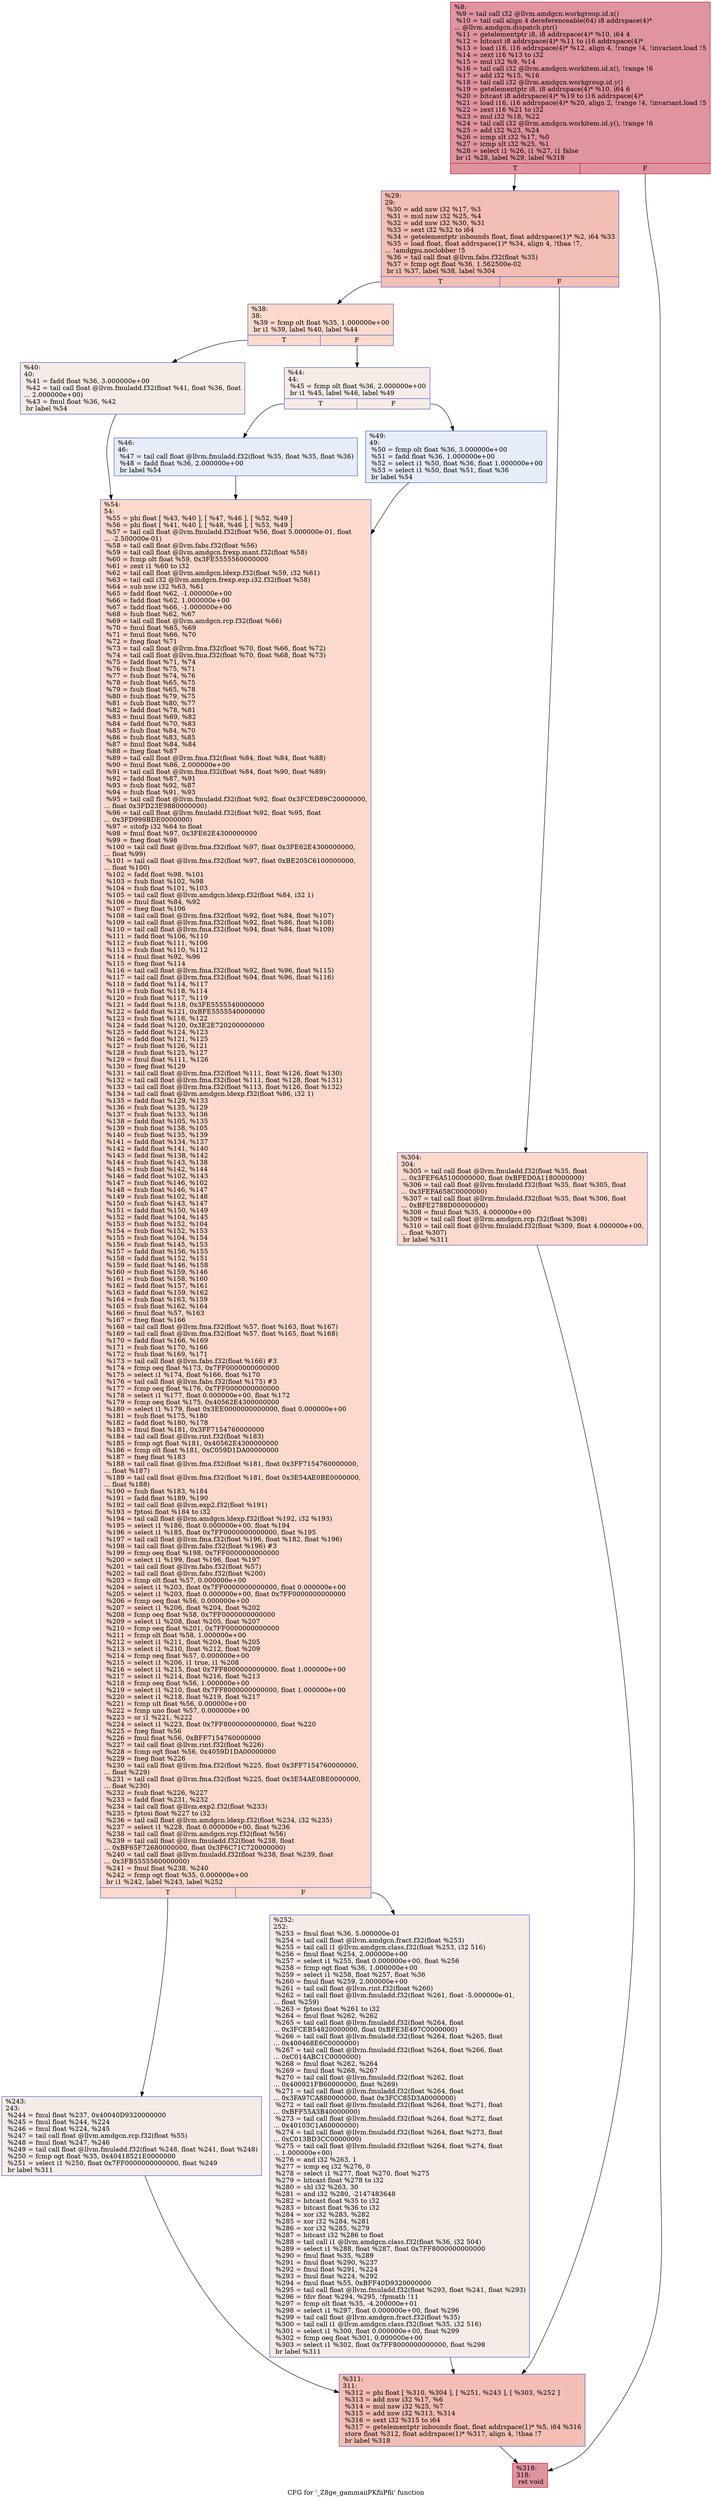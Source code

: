 digraph "CFG for '_Z8ge_gammaiiPKfiiPfii' function" {
	label="CFG for '_Z8ge_gammaiiPKfiiPfii' function";

	Node0x5aa2510 [shape=record,color="#b70d28ff", style=filled, fillcolor="#b70d2870",label="{%8:\l  %9 = tail call i32 @llvm.amdgcn.workgroup.id.x()\l  %10 = tail call align 4 dereferenceable(64) i8 addrspace(4)*\l... @llvm.amdgcn.dispatch.ptr()\l  %11 = getelementptr i8, i8 addrspace(4)* %10, i64 4\l  %12 = bitcast i8 addrspace(4)* %11 to i16 addrspace(4)*\l  %13 = load i16, i16 addrspace(4)* %12, align 4, !range !4, !invariant.load !5\l  %14 = zext i16 %13 to i32\l  %15 = mul i32 %9, %14\l  %16 = tail call i32 @llvm.amdgcn.workitem.id.x(), !range !6\l  %17 = add i32 %15, %16\l  %18 = tail call i32 @llvm.amdgcn.workgroup.id.y()\l  %19 = getelementptr i8, i8 addrspace(4)* %10, i64 6\l  %20 = bitcast i8 addrspace(4)* %19 to i16 addrspace(4)*\l  %21 = load i16, i16 addrspace(4)* %20, align 2, !range !4, !invariant.load !5\l  %22 = zext i16 %21 to i32\l  %23 = mul i32 %18, %22\l  %24 = tail call i32 @llvm.amdgcn.workitem.id.y(), !range !6\l  %25 = add i32 %23, %24\l  %26 = icmp slt i32 %17, %0\l  %27 = icmp slt i32 %25, %1\l  %28 = select i1 %26, i1 %27, i1 false\l  br i1 %28, label %29, label %318\l|{<s0>T|<s1>F}}"];
	Node0x5aa2510:s0 -> Node0x5aa5f50;
	Node0x5aa2510:s1 -> Node0x5aa5fe0;
	Node0x5aa5f50 [shape=record,color="#3d50c3ff", style=filled, fillcolor="#e36c5570",label="{%29:\l29:                                               \l  %30 = add nsw i32 %17, %3\l  %31 = mul nsw i32 %25, %4\l  %32 = add nsw i32 %30, %31\l  %33 = sext i32 %32 to i64\l  %34 = getelementptr inbounds float, float addrspace(1)* %2, i64 %33\l  %35 = load float, float addrspace(1)* %34, align 4, !tbaa !7,\l... !amdgpu.noclobber !5\l  %36 = tail call float @llvm.fabs.f32(float %35)\l  %37 = fcmp ogt float %36, 1.562500e-02\l  br i1 %37, label %38, label %304\l|{<s0>T|<s1>F}}"];
	Node0x5aa5f50:s0 -> Node0x5aa73a0;
	Node0x5aa5f50:s1 -> Node0x5aa7430;
	Node0x5aa73a0 [shape=record,color="#3d50c3ff", style=filled, fillcolor="#f7ac8e70",label="{%38:\l38:                                               \l  %39 = fcmp olt float %35, 1.000000e+00\l  br i1 %39, label %40, label %44\l|{<s0>T|<s1>F}}"];
	Node0x5aa73a0:s0 -> Node0x5aa7600;
	Node0x5aa73a0:s1 -> Node0x5aa7690;
	Node0x5aa7600 [shape=record,color="#3d50c3ff", style=filled, fillcolor="#ead5c970",label="{%40:\l40:                                               \l  %41 = fadd float %36, 3.000000e+00\l  %42 = tail call float @llvm.fmuladd.f32(float %41, float %36, float\l... 2.000000e+00)\l  %43 = fmul float %36, %42\l  br label %54\l}"];
	Node0x5aa7600 -> Node0x5aa7ba0;
	Node0x5aa7690 [shape=record,color="#3d50c3ff", style=filled, fillcolor="#ead5c970",label="{%44:\l44:                                               \l  %45 = fcmp olt float %36, 2.000000e+00\l  br i1 %45, label %46, label %49\l|{<s0>T|<s1>F}}"];
	Node0x5aa7690:s0 -> Node0x5aa7d30;
	Node0x5aa7690:s1 -> Node0x5aa7d80;
	Node0x5aa7d30 [shape=record,color="#3d50c3ff", style=filled, fillcolor="#c7d7f070",label="{%46:\l46:                                               \l  %47 = tail call float @llvm.fmuladd.f32(float %35, float %35, float %36)\l  %48 = fadd float %36, 2.000000e+00\l  br label %54\l}"];
	Node0x5aa7d30 -> Node0x5aa7ba0;
	Node0x5aa7d80 [shape=record,color="#3d50c3ff", style=filled, fillcolor="#c7d7f070",label="{%49:\l49:                                               \l  %50 = fcmp olt float %36, 3.000000e+00\l  %51 = fadd float %36, 1.000000e+00\l  %52 = select i1 %50, float %36, float 1.000000e+00\l  %53 = select i1 %50, float %51, float %36\l  br label %54\l}"];
	Node0x5aa7d80 -> Node0x5aa7ba0;
	Node0x5aa7ba0 [shape=record,color="#3d50c3ff", style=filled, fillcolor="#f7ac8e70",label="{%54:\l54:                                               \l  %55 = phi float [ %43, %40 ], [ %47, %46 ], [ %52, %49 ]\l  %56 = phi float [ %41, %40 ], [ %48, %46 ], [ %53, %49 ]\l  %57 = tail call float @llvm.fmuladd.f32(float %56, float 5.000000e-01, float\l... -2.500000e-01)\l  %58 = tail call float @llvm.fabs.f32(float %56)\l  %59 = tail call float @llvm.amdgcn.frexp.mant.f32(float %58)\l  %60 = fcmp olt float %59, 0x3FE5555560000000\l  %61 = zext i1 %60 to i32\l  %62 = tail call float @llvm.amdgcn.ldexp.f32(float %59, i32 %61)\l  %63 = tail call i32 @llvm.amdgcn.frexp.exp.i32.f32(float %58)\l  %64 = sub nsw i32 %63, %61\l  %65 = fadd float %62, -1.000000e+00\l  %66 = fadd float %62, 1.000000e+00\l  %67 = fadd float %66, -1.000000e+00\l  %68 = fsub float %62, %67\l  %69 = tail call float @llvm.amdgcn.rcp.f32(float %66)\l  %70 = fmul float %65, %69\l  %71 = fmul float %66, %70\l  %72 = fneg float %71\l  %73 = tail call float @llvm.fma.f32(float %70, float %66, float %72)\l  %74 = tail call float @llvm.fma.f32(float %70, float %68, float %73)\l  %75 = fadd float %71, %74\l  %76 = fsub float %75, %71\l  %77 = fsub float %74, %76\l  %78 = fsub float %65, %75\l  %79 = fsub float %65, %78\l  %80 = fsub float %79, %75\l  %81 = fsub float %80, %77\l  %82 = fadd float %78, %81\l  %83 = fmul float %69, %82\l  %84 = fadd float %70, %83\l  %85 = fsub float %84, %70\l  %86 = fsub float %83, %85\l  %87 = fmul float %84, %84\l  %88 = fneg float %87\l  %89 = tail call float @llvm.fma.f32(float %84, float %84, float %88)\l  %90 = fmul float %86, 2.000000e+00\l  %91 = tail call float @llvm.fma.f32(float %84, float %90, float %89)\l  %92 = fadd float %87, %91\l  %93 = fsub float %92, %87\l  %94 = fsub float %91, %93\l  %95 = tail call float @llvm.fmuladd.f32(float %92, float 0x3FCED89C20000000,\l... float 0x3FD23E9880000000)\l  %96 = tail call float @llvm.fmuladd.f32(float %92, float %95, float\l... 0x3FD999BDE0000000)\l  %97 = sitofp i32 %64 to float\l  %98 = fmul float %97, 0x3FE62E4300000000\l  %99 = fneg float %98\l  %100 = tail call float @llvm.fma.f32(float %97, float 0x3FE62E4300000000,\l... float %99)\l  %101 = tail call float @llvm.fma.f32(float %97, float 0xBE205C6100000000,\l... float %100)\l  %102 = fadd float %98, %101\l  %103 = fsub float %102, %98\l  %104 = fsub float %101, %103\l  %105 = tail call float @llvm.amdgcn.ldexp.f32(float %84, i32 1)\l  %106 = fmul float %84, %92\l  %107 = fneg float %106\l  %108 = tail call float @llvm.fma.f32(float %92, float %84, float %107)\l  %109 = tail call float @llvm.fma.f32(float %92, float %86, float %108)\l  %110 = tail call float @llvm.fma.f32(float %94, float %84, float %109)\l  %111 = fadd float %106, %110\l  %112 = fsub float %111, %106\l  %113 = fsub float %110, %112\l  %114 = fmul float %92, %96\l  %115 = fneg float %114\l  %116 = tail call float @llvm.fma.f32(float %92, float %96, float %115)\l  %117 = tail call float @llvm.fma.f32(float %94, float %96, float %116)\l  %118 = fadd float %114, %117\l  %119 = fsub float %118, %114\l  %120 = fsub float %117, %119\l  %121 = fadd float %118, 0x3FE5555540000000\l  %122 = fadd float %121, 0xBFE5555540000000\l  %123 = fsub float %118, %122\l  %124 = fadd float %120, 0x3E2E720200000000\l  %125 = fadd float %124, %123\l  %126 = fadd float %121, %125\l  %127 = fsub float %126, %121\l  %128 = fsub float %125, %127\l  %129 = fmul float %111, %126\l  %130 = fneg float %129\l  %131 = tail call float @llvm.fma.f32(float %111, float %126, float %130)\l  %132 = tail call float @llvm.fma.f32(float %111, float %128, float %131)\l  %133 = tail call float @llvm.fma.f32(float %113, float %126, float %132)\l  %134 = tail call float @llvm.amdgcn.ldexp.f32(float %86, i32 1)\l  %135 = fadd float %129, %133\l  %136 = fsub float %135, %129\l  %137 = fsub float %133, %136\l  %138 = fadd float %105, %135\l  %139 = fsub float %138, %105\l  %140 = fsub float %135, %139\l  %141 = fadd float %134, %137\l  %142 = fadd float %141, %140\l  %143 = fadd float %138, %142\l  %144 = fsub float %143, %138\l  %145 = fsub float %142, %144\l  %146 = fadd float %102, %143\l  %147 = fsub float %146, %102\l  %148 = fsub float %146, %147\l  %149 = fsub float %102, %148\l  %150 = fsub float %143, %147\l  %151 = fadd float %150, %149\l  %152 = fadd float %104, %145\l  %153 = fsub float %152, %104\l  %154 = fsub float %152, %153\l  %155 = fsub float %104, %154\l  %156 = fsub float %145, %153\l  %157 = fadd float %156, %155\l  %158 = fadd float %152, %151\l  %159 = fadd float %146, %158\l  %160 = fsub float %159, %146\l  %161 = fsub float %158, %160\l  %162 = fadd float %157, %161\l  %163 = fadd float %159, %162\l  %164 = fsub float %163, %159\l  %165 = fsub float %162, %164\l  %166 = fmul float %57, %163\l  %167 = fneg float %166\l  %168 = tail call float @llvm.fma.f32(float %57, float %163, float %167)\l  %169 = tail call float @llvm.fma.f32(float %57, float %165, float %168)\l  %170 = fadd float %166, %169\l  %171 = fsub float %170, %166\l  %172 = fsub float %169, %171\l  %173 = tail call float @llvm.fabs.f32(float %166) #3\l  %174 = fcmp oeq float %173, 0x7FF0000000000000\l  %175 = select i1 %174, float %166, float %170\l  %176 = tail call float @llvm.fabs.f32(float %175) #3\l  %177 = fcmp oeq float %176, 0x7FF0000000000000\l  %178 = select i1 %177, float 0.000000e+00, float %172\l  %179 = fcmp oeq float %175, 0x40562E4300000000\l  %180 = select i1 %179, float 0x3EE0000000000000, float 0.000000e+00\l  %181 = fsub float %175, %180\l  %182 = fadd float %180, %178\l  %183 = fmul float %181, 0x3FF7154760000000\l  %184 = tail call float @llvm.rint.f32(float %183)\l  %185 = fcmp ogt float %181, 0x40562E4300000000\l  %186 = fcmp olt float %181, 0xC059D1DA00000000\l  %187 = fneg float %183\l  %188 = tail call float @llvm.fma.f32(float %181, float 0x3FF7154760000000,\l... float %187)\l  %189 = tail call float @llvm.fma.f32(float %181, float 0x3E54AE0BE0000000,\l... float %188)\l  %190 = fsub float %183, %184\l  %191 = fadd float %189, %190\l  %192 = tail call float @llvm.exp2.f32(float %191)\l  %193 = fptosi float %184 to i32\l  %194 = tail call float @llvm.amdgcn.ldexp.f32(float %192, i32 %193)\l  %195 = select i1 %186, float 0.000000e+00, float %194\l  %196 = select i1 %185, float 0x7FF0000000000000, float %195\l  %197 = tail call float @llvm.fma.f32(float %196, float %182, float %196)\l  %198 = tail call float @llvm.fabs.f32(float %196) #3\l  %199 = fcmp oeq float %198, 0x7FF0000000000000\l  %200 = select i1 %199, float %196, float %197\l  %201 = tail call float @llvm.fabs.f32(float %57)\l  %202 = tail call float @llvm.fabs.f32(float %200)\l  %203 = fcmp olt float %57, 0.000000e+00\l  %204 = select i1 %203, float 0x7FF0000000000000, float 0.000000e+00\l  %205 = select i1 %203, float 0.000000e+00, float 0x7FF0000000000000\l  %206 = fcmp oeq float %56, 0.000000e+00\l  %207 = select i1 %206, float %204, float %202\l  %208 = fcmp oeq float %58, 0x7FF0000000000000\l  %209 = select i1 %208, float %205, float %207\l  %210 = fcmp oeq float %201, 0x7FF0000000000000\l  %211 = fcmp olt float %58, 1.000000e+00\l  %212 = select i1 %211, float %204, float %205\l  %213 = select i1 %210, float %212, float %209\l  %214 = fcmp oeq float %57, 0.000000e+00\l  %215 = select i1 %206, i1 true, i1 %208\l  %216 = select i1 %215, float 0x7FF8000000000000, float 1.000000e+00\l  %217 = select i1 %214, float %216, float %213\l  %218 = fcmp oeq float %56, 1.000000e+00\l  %219 = select i1 %210, float 0x7FF8000000000000, float 1.000000e+00\l  %220 = select i1 %218, float %219, float %217\l  %221 = fcmp ult float %56, 0.000000e+00\l  %222 = fcmp uno float %57, 0.000000e+00\l  %223 = or i1 %221, %222\l  %224 = select i1 %223, float 0x7FF8000000000000, float %220\l  %225 = fneg float %56\l  %226 = fmul float %56, 0xBFF7154760000000\l  %227 = tail call float @llvm.rint.f32(float %226)\l  %228 = fcmp ogt float %56, 0x4059D1DA00000000\l  %229 = fneg float %226\l  %230 = tail call float @llvm.fma.f32(float %225, float 0x3FF7154760000000,\l... float %229)\l  %231 = tail call float @llvm.fma.f32(float %225, float 0x3E54AE0BE0000000,\l... float %230)\l  %232 = fsub float %226, %227\l  %233 = fadd float %231, %232\l  %234 = tail call float @llvm.exp2.f32(float %233)\l  %235 = fptosi float %227 to i32\l  %236 = tail call float @llvm.amdgcn.ldexp.f32(float %234, i32 %235)\l  %237 = select i1 %228, float 0.000000e+00, float %236\l  %238 = tail call float @llvm.amdgcn.rcp.f32(float %56)\l  %239 = tail call float @llvm.fmuladd.f32(float %238, float\l... 0xBF65F72680000000, float 0x3F6C71C720000000)\l  %240 = tail call float @llvm.fmuladd.f32(float %238, float %239, float\l... 0x3FB5555560000000)\l  %241 = fmul float %238, %240\l  %242 = fcmp ogt float %35, 0.000000e+00\l  br i1 %242, label %243, label %252\l|{<s0>T|<s1>F}}"];
	Node0x5aa7ba0:s0 -> Node0x5ab1c80;
	Node0x5aa7ba0:s1 -> Node0x5ab1cd0;
	Node0x5ab1c80 [shape=record,color="#3d50c3ff", style=filled, fillcolor="#ead5c970",label="{%243:\l243:                                              \l  %244 = fmul float %237, 0x40040D9320000000\l  %245 = fmul float %244, %224\l  %246 = fmul float %224, %245\l  %247 = tail call float @llvm.amdgcn.rcp.f32(float %55)\l  %248 = fmul float %247, %246\l  %249 = tail call float @llvm.fmuladd.f32(float %248, float %241, float %248)\l  %250 = fcmp ogt float %35, 0x40418521E0000000\l  %251 = select i1 %250, float 0x7FF0000000000000, float %249\l  br label %311\l}"];
	Node0x5ab1c80 -> Node0x5ab23f0;
	Node0x5ab1cd0 [shape=record,color="#3d50c3ff", style=filled, fillcolor="#ead5c970",label="{%252:\l252:                                              \l  %253 = fmul float %36, 5.000000e-01\l  %254 = tail call float @llvm.amdgcn.fract.f32(float %253)\l  %255 = tail call i1 @llvm.amdgcn.class.f32(float %253, i32 516)\l  %256 = fmul float %254, 2.000000e+00\l  %257 = select i1 %255, float 0.000000e+00, float %256\l  %258 = fcmp ogt float %36, 1.000000e+00\l  %259 = select i1 %258, float %257, float %36\l  %260 = fmul float %259, 2.000000e+00\l  %261 = tail call float @llvm.rint.f32(float %260)\l  %262 = tail call float @llvm.fmuladd.f32(float %261, float -5.000000e-01,\l... float %259)\l  %263 = fptosi float %261 to i32\l  %264 = fmul float %262, %262\l  %265 = tail call float @llvm.fmuladd.f32(float %264, float\l... 0x3FCEB54820000000, float 0xBFE3E497C0000000)\l  %266 = tail call float @llvm.fmuladd.f32(float %264, float %265, float\l... 0x400468E6C0000000)\l  %267 = tail call float @llvm.fmuladd.f32(float %264, float %266, float\l... 0xC014ABC1C0000000)\l  %268 = fmul float %262, %264\l  %269 = fmul float %268, %267\l  %270 = tail call float @llvm.fmuladd.f32(float %262, float\l... 0x400921FB60000000, float %269)\l  %271 = tail call float @llvm.fmuladd.f32(float %264, float\l... 0x3FA97CA880000000, float 0x3FCC85D3A0000000)\l  %272 = tail call float @llvm.fmuladd.f32(float %264, float %271, float\l... 0xBFF55A3B40000000)\l  %273 = tail call float @llvm.fmuladd.f32(float %264, float %272, float\l... 0x40103C1A60000000)\l  %274 = tail call float @llvm.fmuladd.f32(float %264, float %273, float\l... 0xC013BD3CC0000000)\l  %275 = tail call float @llvm.fmuladd.f32(float %264, float %274, float\l... 1.000000e+00)\l  %276 = and i32 %263, 1\l  %277 = icmp eq i32 %276, 0\l  %278 = select i1 %277, float %270, float %275\l  %279 = bitcast float %278 to i32\l  %280 = shl i32 %263, 30\l  %281 = and i32 %280, -2147483648\l  %282 = bitcast float %35 to i32\l  %283 = bitcast float %36 to i32\l  %284 = xor i32 %283, %282\l  %285 = xor i32 %284, %281\l  %286 = xor i32 %285, %279\l  %287 = bitcast i32 %286 to float\l  %288 = tail call i1 @llvm.amdgcn.class.f32(float %36, i32 504)\l  %289 = select i1 %288, float %287, float 0x7FF8000000000000\l  %290 = fmul float %35, %289\l  %291 = fmul float %290, %237\l  %292 = fmul float %291, %224\l  %293 = fmul float %224, %292\l  %294 = fmul float %55, 0xBFF40D9320000000\l  %295 = tail call float @llvm.fmuladd.f32(float %293, float %241, float %293)\l  %296 = fdiv float %294, %295, !fpmath !11\l  %297 = fcmp olt float %35, -4.200000e+01\l  %298 = select i1 %297, float 0.000000e+00, float %296\l  %299 = tail call float @llvm.amdgcn.fract.f32(float %35)\l  %300 = tail call i1 @llvm.amdgcn.class.f32(float %35, i32 516)\l  %301 = select i1 %300, float 0.000000e+00, float %299\l  %302 = fcmp oeq float %301, 0.000000e+00\l  %303 = select i1 %302, float 0x7FF8000000000000, float %298\l  br label %311\l}"];
	Node0x5ab1cd0 -> Node0x5ab23f0;
	Node0x5aa7430 [shape=record,color="#3d50c3ff", style=filled, fillcolor="#f7ac8e70",label="{%304:\l304:                                              \l  %305 = tail call float @llvm.fmuladd.f32(float %35, float\l... 0x3FEF6A5100000000, float 0xBFED0A1180000000)\l  %306 = tail call float @llvm.fmuladd.f32(float %35, float %305, float\l... 0x3FEFA658C0000000)\l  %307 = tail call float @llvm.fmuladd.f32(float %35, float %306, float\l... 0xBFE2788D00000000)\l  %308 = fmul float %35, 4.000000e+00\l  %309 = tail call float @llvm.amdgcn.rcp.f32(float %308)\l  %310 = tail call float @llvm.fmuladd.f32(float %309, float 4.000000e+00,\l... float %307)\l  br label %311\l}"];
	Node0x5aa7430 -> Node0x5ab23f0;
	Node0x5ab23f0 [shape=record,color="#3d50c3ff", style=filled, fillcolor="#e36c5570",label="{%311:\l311:                                              \l  %312 = phi float [ %310, %304 ], [ %251, %243 ], [ %303, %252 ]\l  %313 = add nsw i32 %17, %6\l  %314 = mul nsw i32 %25, %7\l  %315 = add nsw i32 %313, %314\l  %316 = sext i32 %315 to i64\l  %317 = getelementptr inbounds float, float addrspace(1)* %5, i64 %316\l  store float %312, float addrspace(1)* %317, align 4, !tbaa !7\l  br label %318\l}"];
	Node0x5ab23f0 -> Node0x5aa5fe0;
	Node0x5aa5fe0 [shape=record,color="#b70d28ff", style=filled, fillcolor="#b70d2870",label="{%318:\l318:                                              \l  ret void\l}"];
}
